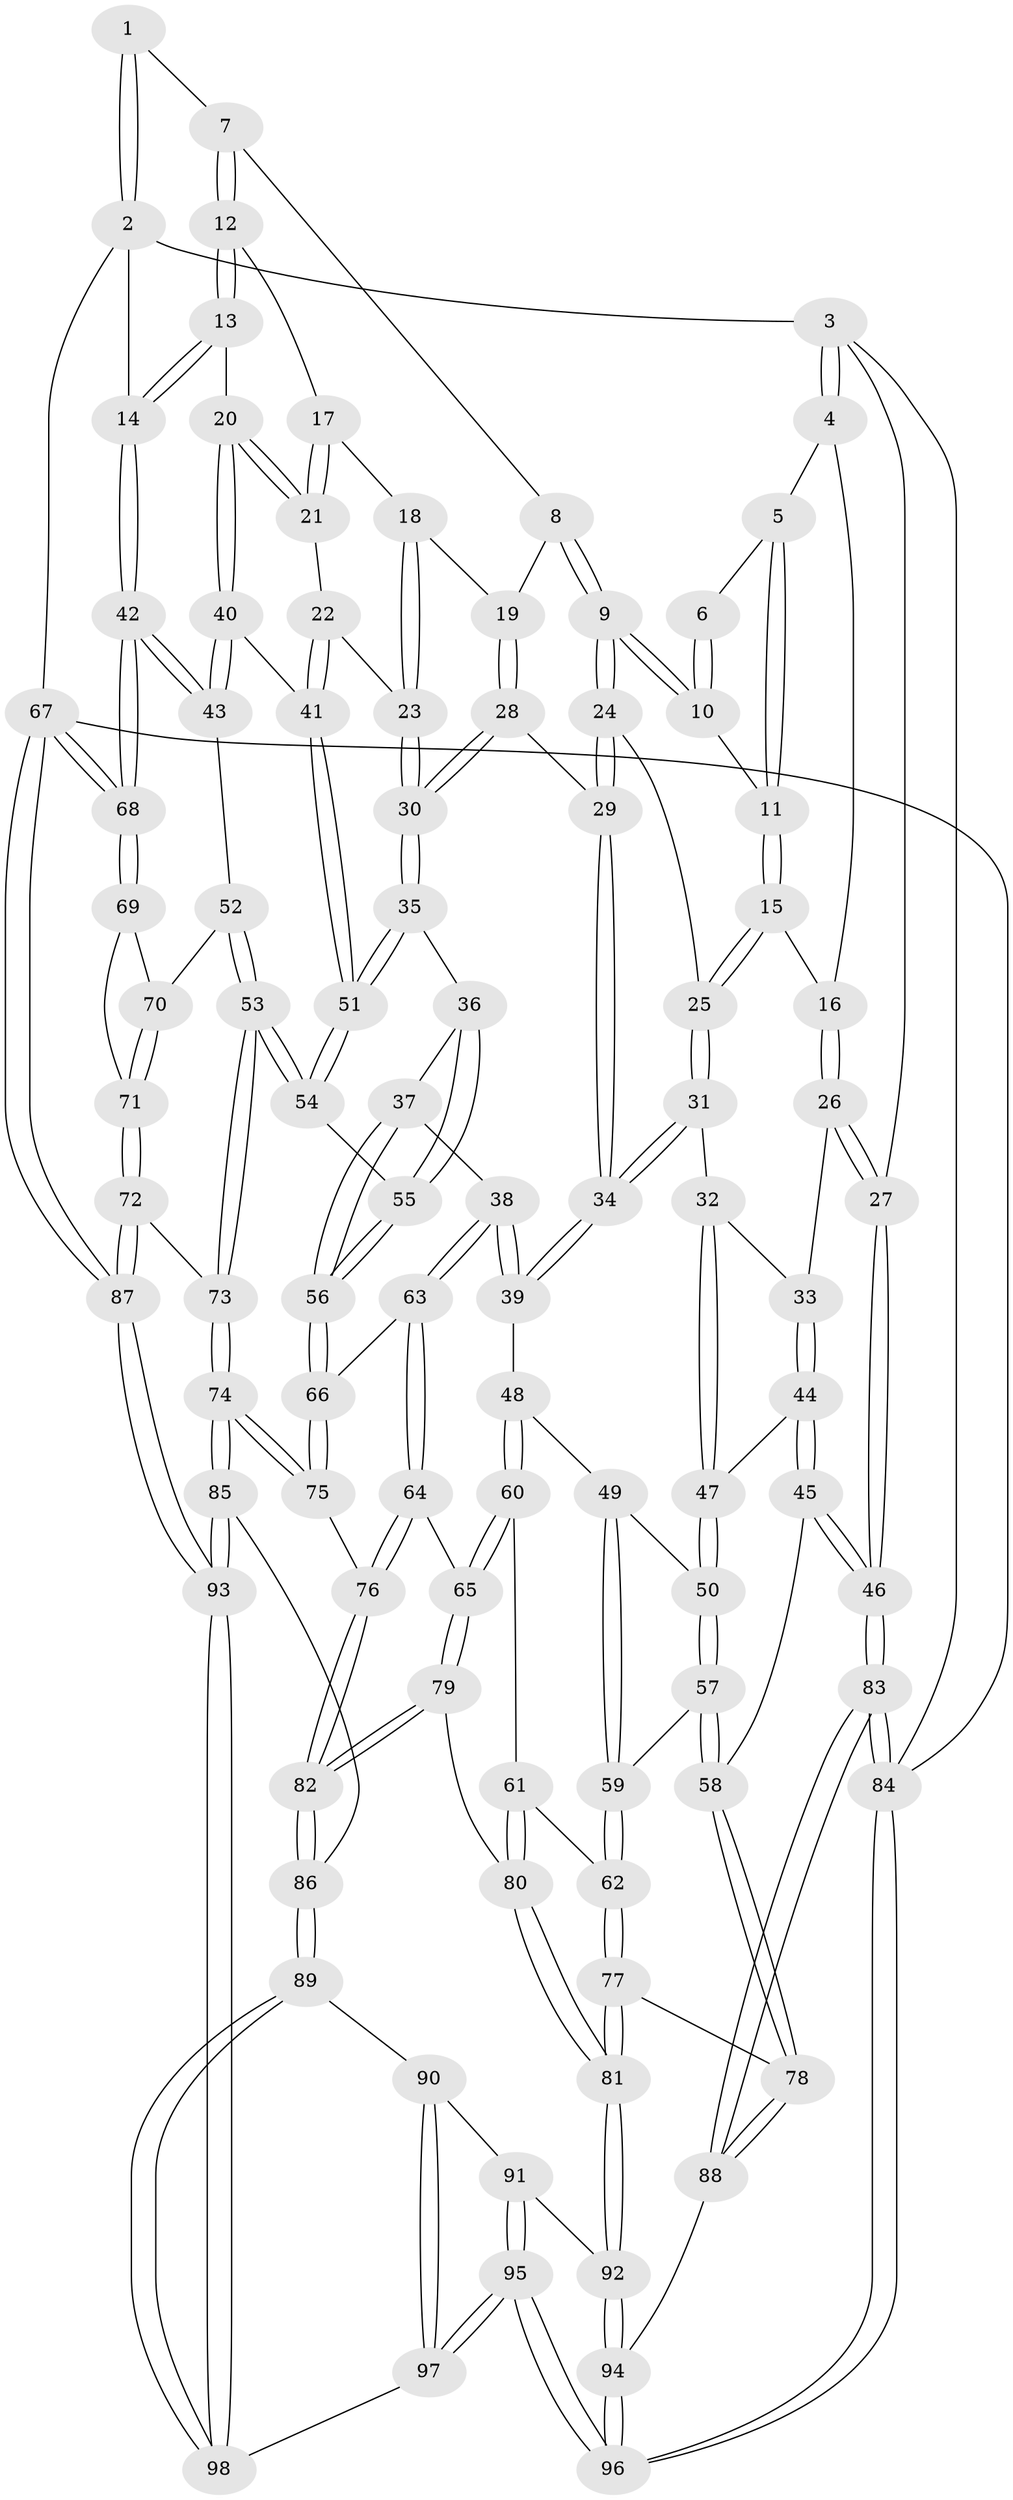 // coarse degree distribution, {2: 0.07246376811594203, 4: 0.13043478260869565, 3: 0.7391304347826086, 5: 0.043478260869565216, 6: 0.014492753623188406}
// Generated by graph-tools (version 1.1) at 2025/54/03/04/25 22:54:29]
// undirected, 98 vertices, 242 edges
graph export_dot {
  node [color=gray90,style=filled];
  1 [pos="+0.5938405670488187+0"];
  2 [pos="+1+0"];
  3 [pos="+0+0"];
  4 [pos="+0.0021145927615382467+0"];
  5 [pos="+0.3335470781300362+0"];
  6 [pos="+0.3832374925151226+0"];
  7 [pos="+0.6313560079426079+0"];
  8 [pos="+0.5987623160146287+0.05634375418220974"];
  9 [pos="+0.4913309675087186+0.14578252557209798"];
  10 [pos="+0.47262532089368875+0.12397040401653676"];
  11 [pos="+0.3142435335243203+0.11810607142039375"];
  12 [pos="+0.7398107876629889+0.09742676458690694"];
  13 [pos="+0.9888587897662067+0.10202761484424047"];
  14 [pos="+1+0"];
  15 [pos="+0.2879665139681169+0.16441481856232987"];
  16 [pos="+0.20626964554232294+0.13970070679254395"];
  17 [pos="+0.7118650616898665+0.13667176376856768"];
  18 [pos="+0.6950911543748203+0.14850603097429046"];
  19 [pos="+0.6347135951525195+0.17029016869569039"];
  20 [pos="+0.8526795912358814+0.28309880123490017"];
  21 [pos="+0.7616159188073531+0.29988907175319524"];
  22 [pos="+0.7556122540989538+0.3022848473687368"];
  23 [pos="+0.6928985288278716+0.321724917535882"];
  24 [pos="+0.5003050180967081+0.22066009517738994"];
  25 [pos="+0.2932640155445398+0.18343462406257222"];
  26 [pos="+0.026879385431585835+0.2495109439875958"];
  27 [pos="+0+0.22983043829402"];
  28 [pos="+0.5633430886669621+0.26364506836158147"];
  29 [pos="+0.5157347145853366+0.25253086135301855"];
  30 [pos="+0.6583446396625812+0.3372775554947113"];
  31 [pos="+0.2763349089200366+0.2963391991060927"];
  32 [pos="+0.22280513678543784+0.31867066831491053"];
  33 [pos="+0.06396106013508432+0.2663577216454589"];
  34 [pos="+0.4037490103259664+0.3679264166517395"];
  35 [pos="+0.6572797782751701+0.3505598996725431"];
  36 [pos="+0.5955088509564919+0.4604034141253687"];
  37 [pos="+0.5704711939765704+0.48190859714094436"];
  38 [pos="+0.5054104252093058+0.5193221637211539"];
  39 [pos="+0.4125093917786806+0.4833634051782119"];
  40 [pos="+0.8694441214911786+0.341447740654696"];
  41 [pos="+0.7958299197683888+0.46293225794335896"];
  42 [pos="+1+0.4795479870214595"];
  43 [pos="+0.9497690823753874+0.4558231955503065"];
  44 [pos="+0.16967454424229855+0.4869219954360419"];
  45 [pos="+0+0.5957990955475466"];
  46 [pos="+0+0.5926887617693943"];
  47 [pos="+0.1971180401170177+0.47979713376097677"];
  48 [pos="+0.3821905113310975+0.5052484365900829"];
  49 [pos="+0.29331480884712624+0.5172055306181994"];
  50 [pos="+0.2306513374784429+0.4966316695559716"];
  51 [pos="+0.7780495458927509+0.5062645336294153"];
  52 [pos="+0.8277465062078374+0.5615616158392677"];
  53 [pos="+0.791770513128202+0.5579237124431634"];
  54 [pos="+0.7897373182243071+0.5570106151851671"];
  55 [pos="+0.7658859527021369+0.5636241867117544"];
  56 [pos="+0.7028355072899526+0.6021386996891767"];
  57 [pos="+0.18886676325429166+0.6536775830934618"];
  58 [pos="+0.1250217391357933+0.7055027999391675"];
  59 [pos="+0.26132861318165995+0.6177864465378271"];
  60 [pos="+0.37329133116279634+0.6395027479226957"];
  61 [pos="+0.3630507953327056+0.6569054351633878"];
  62 [pos="+0.3056313598953393+0.6757364503141573"];
  63 [pos="+0.5282485959169466+0.5796104768466227"];
  64 [pos="+0.5166012738881618+0.6401404167696139"];
  65 [pos="+0.47443552155060315+0.6766470562455764"];
  66 [pos="+0.6704258592830404+0.6332939980334603"];
  67 [pos="+1+1"];
  68 [pos="+1+0.66020192625604"];
  69 [pos="+1+0.6712374994896955"];
  70 [pos="+0.8346125245430293+0.5685106126321534"];
  71 [pos="+0.8849694684038002+0.7560547778044773"];
  72 [pos="+0.8562078542486823+0.7920464967553205"];
  73 [pos="+0.7742499201849277+0.794624538905331"];
  74 [pos="+0.7699820841872823+0.7962970507983974"];
  75 [pos="+0.6655199759674381+0.6791385220645759"];
  76 [pos="+0.5849160624627588+0.7339031140190826"];
  77 [pos="+0.22503987227199335+0.8087146520444787"];
  78 [pos="+0.21012993488878964+0.8044611901754155"];
  79 [pos="+0.43819366885848804+0.7935613375757261"];
  80 [pos="+0.4100022037489964+0.7902413147785028"];
  81 [pos="+0.2640694570288164+0.8367415377072395"];
  82 [pos="+0.5491214359847932+0.8692427810077435"];
  83 [pos="+0+0.9897557770246865"];
  84 [pos="+0+1"];
  85 [pos="+0.7110180510755595+0.8662998456409322"];
  86 [pos="+0.5525530372695503+0.8757684574690283"];
  87 [pos="+1+1"];
  88 [pos="+0.11227693797901588+0.8934781252532477"];
  89 [pos="+0.5444564202253278+0.899847336369308"];
  90 [pos="+0.3787441940835773+0.9538976690110585"];
  91 [pos="+0.27360870226897555+0.8735579324327393"];
  92 [pos="+0.27292135877489737+0.8724876877244234"];
  93 [pos="+0.9584065741752991+1"];
  94 [pos="+0.15980143138669747+1"];
  95 [pos="+0.3010071050206471+1"];
  96 [pos="+0.11493272643704962+1"];
  97 [pos="+0.352535593355832+1"];
  98 [pos="+0.5600989433105734+1"];
  1 -- 2;
  1 -- 2;
  1 -- 7;
  2 -- 3;
  2 -- 14;
  2 -- 67;
  3 -- 4;
  3 -- 4;
  3 -- 27;
  3 -- 84;
  4 -- 5;
  4 -- 16;
  5 -- 6;
  5 -- 11;
  5 -- 11;
  6 -- 10;
  6 -- 10;
  7 -- 8;
  7 -- 12;
  7 -- 12;
  8 -- 9;
  8 -- 9;
  8 -- 19;
  9 -- 10;
  9 -- 10;
  9 -- 24;
  9 -- 24;
  10 -- 11;
  11 -- 15;
  11 -- 15;
  12 -- 13;
  12 -- 13;
  12 -- 17;
  13 -- 14;
  13 -- 14;
  13 -- 20;
  14 -- 42;
  14 -- 42;
  15 -- 16;
  15 -- 25;
  15 -- 25;
  16 -- 26;
  16 -- 26;
  17 -- 18;
  17 -- 21;
  17 -- 21;
  18 -- 19;
  18 -- 23;
  18 -- 23;
  19 -- 28;
  19 -- 28;
  20 -- 21;
  20 -- 21;
  20 -- 40;
  20 -- 40;
  21 -- 22;
  22 -- 23;
  22 -- 41;
  22 -- 41;
  23 -- 30;
  23 -- 30;
  24 -- 25;
  24 -- 29;
  24 -- 29;
  25 -- 31;
  25 -- 31;
  26 -- 27;
  26 -- 27;
  26 -- 33;
  27 -- 46;
  27 -- 46;
  28 -- 29;
  28 -- 30;
  28 -- 30;
  29 -- 34;
  29 -- 34;
  30 -- 35;
  30 -- 35;
  31 -- 32;
  31 -- 34;
  31 -- 34;
  32 -- 33;
  32 -- 47;
  32 -- 47;
  33 -- 44;
  33 -- 44;
  34 -- 39;
  34 -- 39;
  35 -- 36;
  35 -- 51;
  35 -- 51;
  36 -- 37;
  36 -- 55;
  36 -- 55;
  37 -- 38;
  37 -- 56;
  37 -- 56;
  38 -- 39;
  38 -- 39;
  38 -- 63;
  38 -- 63;
  39 -- 48;
  40 -- 41;
  40 -- 43;
  40 -- 43;
  41 -- 51;
  41 -- 51;
  42 -- 43;
  42 -- 43;
  42 -- 68;
  42 -- 68;
  43 -- 52;
  44 -- 45;
  44 -- 45;
  44 -- 47;
  45 -- 46;
  45 -- 46;
  45 -- 58;
  46 -- 83;
  46 -- 83;
  47 -- 50;
  47 -- 50;
  48 -- 49;
  48 -- 60;
  48 -- 60;
  49 -- 50;
  49 -- 59;
  49 -- 59;
  50 -- 57;
  50 -- 57;
  51 -- 54;
  51 -- 54;
  52 -- 53;
  52 -- 53;
  52 -- 70;
  53 -- 54;
  53 -- 54;
  53 -- 73;
  53 -- 73;
  54 -- 55;
  55 -- 56;
  55 -- 56;
  56 -- 66;
  56 -- 66;
  57 -- 58;
  57 -- 58;
  57 -- 59;
  58 -- 78;
  58 -- 78;
  59 -- 62;
  59 -- 62;
  60 -- 61;
  60 -- 65;
  60 -- 65;
  61 -- 62;
  61 -- 80;
  61 -- 80;
  62 -- 77;
  62 -- 77;
  63 -- 64;
  63 -- 64;
  63 -- 66;
  64 -- 65;
  64 -- 76;
  64 -- 76;
  65 -- 79;
  65 -- 79;
  66 -- 75;
  66 -- 75;
  67 -- 68;
  67 -- 68;
  67 -- 87;
  67 -- 87;
  67 -- 84;
  68 -- 69;
  68 -- 69;
  69 -- 70;
  69 -- 71;
  70 -- 71;
  70 -- 71;
  71 -- 72;
  71 -- 72;
  72 -- 73;
  72 -- 87;
  72 -- 87;
  73 -- 74;
  73 -- 74;
  74 -- 75;
  74 -- 75;
  74 -- 85;
  74 -- 85;
  75 -- 76;
  76 -- 82;
  76 -- 82;
  77 -- 78;
  77 -- 81;
  77 -- 81;
  78 -- 88;
  78 -- 88;
  79 -- 80;
  79 -- 82;
  79 -- 82;
  80 -- 81;
  80 -- 81;
  81 -- 92;
  81 -- 92;
  82 -- 86;
  82 -- 86;
  83 -- 84;
  83 -- 84;
  83 -- 88;
  83 -- 88;
  84 -- 96;
  84 -- 96;
  85 -- 86;
  85 -- 93;
  85 -- 93;
  86 -- 89;
  86 -- 89;
  87 -- 93;
  87 -- 93;
  88 -- 94;
  89 -- 90;
  89 -- 98;
  89 -- 98;
  90 -- 91;
  90 -- 97;
  90 -- 97;
  91 -- 92;
  91 -- 95;
  91 -- 95;
  92 -- 94;
  92 -- 94;
  93 -- 98;
  93 -- 98;
  94 -- 96;
  94 -- 96;
  95 -- 96;
  95 -- 96;
  95 -- 97;
  95 -- 97;
  97 -- 98;
}
